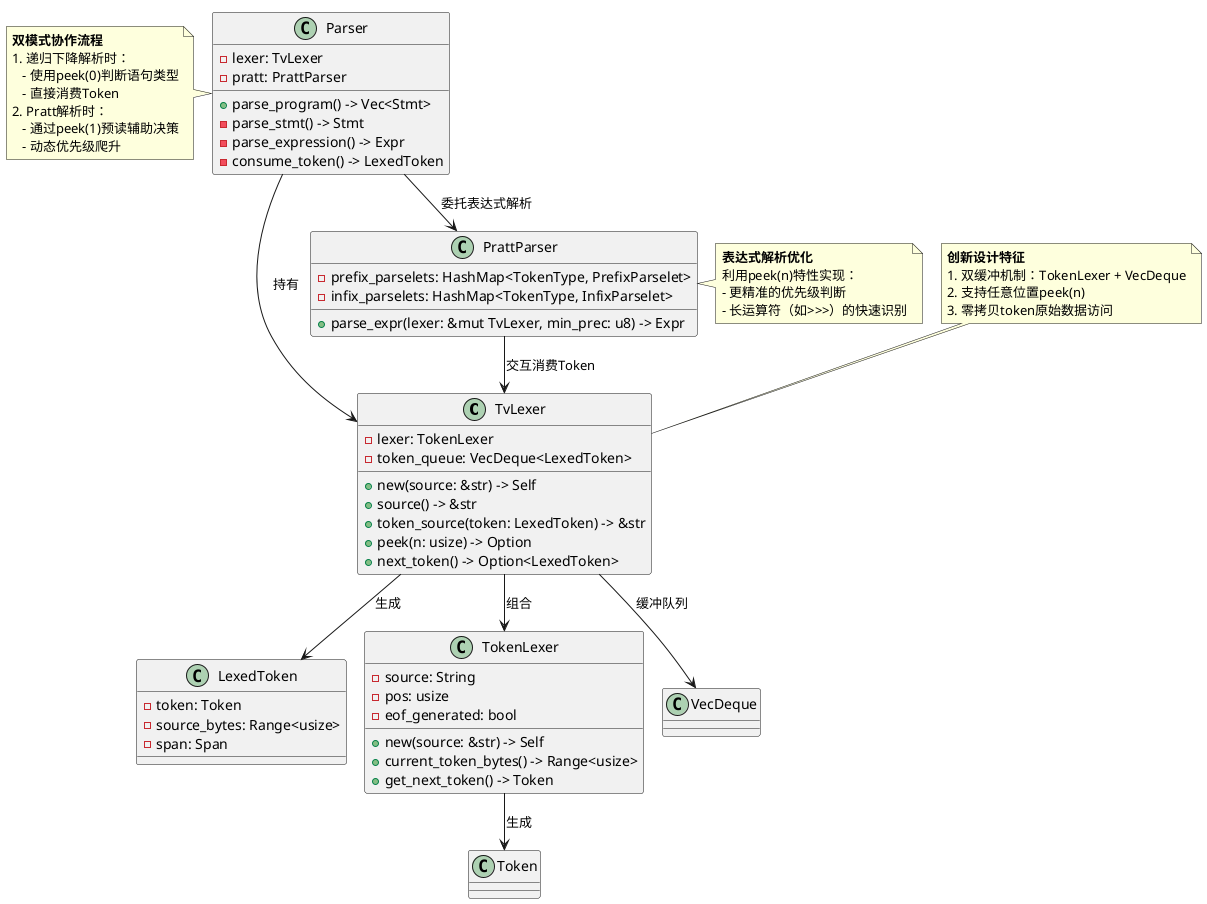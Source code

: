 @startuml
!pragma layout smetana

class TvLexer {
    ' 内部核心词法分析器
    - lexer: TokenLexer
    ' 预先缓存的下一个token
    - token_queue: VecDeque<LexedToken>
    + new(source: &str) -> Self
    ' 原始全量字符
    + source() -> &str
    ' 根据LexedToken获取原始字符串
    + token_source(token: LexedToken) -> &str
    ' 查看下一个token
    + peek(n: usize) -> Option<&LexedToken>
    ' consume n 个字符并返回token
    + next_token() -> Option<LexedToken>
}

class Token {
    
}

class LexedToken {
    ' token枚举
    - token: Token
    ' 原始字节串范围
    - source_bytes: Range<usize>
    ' 位置标记信息
    - span: Span
}

class PrattParser {
    - prefix_parselets: HashMap<TokenType, PrefixParselet>
    - infix_parselets: HashMap<TokenType, InfixParselet>
    + parse_expr(lexer: &mut TvLexer, min_prec: u8) -> Expr
}

class Parser {
    ' 词法分析器
    - lexer: TvLexer
    ' Pratt Parser用于parse_expression的内部实现
    - pratt: PrattParser
    ' 解析主入口
    + parse_program() -> Vec<Stmt>
    ' 解析语句
    - parse_stmt() -> Stmt
    ' 解析表达式
    - parse_expression() -> Expr
    ' 调用tvLexer.next消费并返回下一个token
    - consume_token() -> LexedToken
}

class TokenLexer {
    ' 原始字符串
    - source: String
    ' 位置索引
    - pos: usize
    ' 是否已经解析完
    - eof_generated: bool
    ' 初始化
    + new(source: &str) -> Self
    ' 当前token的字符范围
    + current_token_bytes() -> Range<usize>
    ' consume n 个字符并返回token
    + get_next_token() -> Token
}

TvLexer --> TokenLexer : 组合
TvLexer --> LexedToken : 生成
TvLexer --> VecDeque : 缓冲队列
TokenLexer --> Token : 生成
Parser --> TvLexer : 持有
Parser --> PrattParser : 委托表达式解析
PrattParser --> TvLexer : 交互消费Token

note top of TvLexer
 **创新设计特征**
 1. 双缓冲机制：TokenLexer + VecDeque
 2. 支持任意位置peek(n)
 3. 零拷贝token原始数据访问
end note

note right of PrattParser
 **表达式解析优化**
 利用peek(n)特性实现：
 - 更精准的优先级判断
 - 长运算符（如>>>）的快速识别
end note

note left of Parser
 **双模式协作流程**
 1. 递归下降解析时：
    - 使用peek(0)判断语句类型
    - 直接消费Token
 2. Pratt解析时：
    - 通过peek(1)预读辅助决策
    - 动态优先级爬升
end note
@enduml
